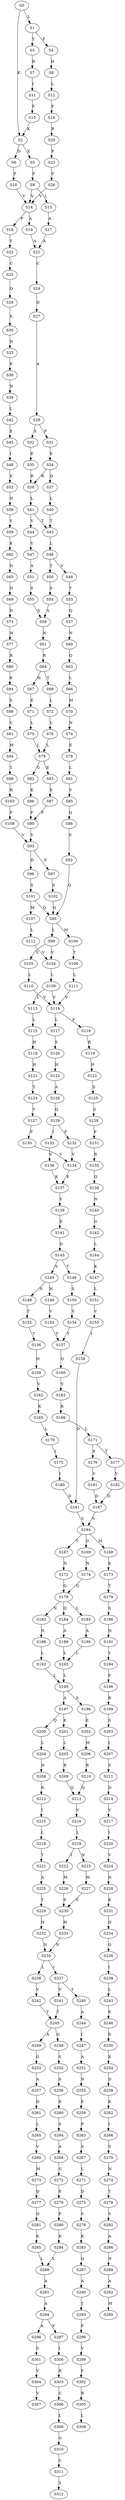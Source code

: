strict digraph  {
	S0 -> S1 [ label = L ];
	S0 -> S2 [ label = K ];
	S1 -> S3 [ label = Y ];
	S1 -> S4 [ label = F ];
	S2 -> S5 [ label = E ];
	S2 -> S6 [ label = D ];
	S3 -> S7 [ label = R ];
	S4 -> S8 [ label = H ];
	S5 -> S9 [ label = F ];
	S6 -> S10 [ label = F ];
	S7 -> S11 [ label = I ];
	S8 -> S12 [ label = L ];
	S9 -> S13 [ label = L ];
	S9 -> S14 [ label = V ];
	S10 -> S14 [ label = V ];
	S11 -> S15 [ label = F ];
	S12 -> S16 [ label = F ];
	S13 -> S17 [ label = A ];
	S14 -> S18 [ label = P ];
	S14 -> S19 [ label = A ];
	S15 -> S2 [ label = K ];
	S16 -> S20 [ label = R ];
	S17 -> S21 [ label = A ];
	S18 -> S22 [ label = V ];
	S19 -> S21 [ label = A ];
	S20 -> S23 [ label = P ];
	S21 -> S24 [ label = C ];
	S22 -> S25 [ label = C ];
	S23 -> S26 [ label = F ];
	S24 -> S27 [ label = D ];
	S25 -> S28 [ label = Q ];
	S26 -> S14 [ label = V ];
	S27 -> S29 [ label = A ];
	S28 -> S30 [ label = E ];
	S29 -> S31 [ label = P ];
	S29 -> S32 [ label = S ];
	S30 -> S33 [ label = N ];
	S31 -> S34 [ label = E ];
	S32 -> S35 [ label = E ];
	S33 -> S36 [ label = E ];
	S34 -> S37 [ label = Q ];
	S34 -> S38 [ label = R ];
	S35 -> S38 [ label = R ];
	S36 -> S39 [ label = N ];
	S37 -> S40 [ label = L ];
	S38 -> S41 [ label = L ];
	S39 -> S42 [ label = L ];
	S40 -> S43 [ label = T ];
	S41 -> S43 [ label = T ];
	S41 -> S44 [ label = V ];
	S42 -> S45 [ label = E ];
	S43 -> S46 [ label = L ];
	S44 -> S47 [ label = V ];
	S45 -> S48 [ label = I ];
	S46 -> S49 [ label = V ];
	S46 -> S50 [ label = T ];
	S47 -> S51 [ label = A ];
	S48 -> S52 [ label = E ];
	S49 -> S53 [ label = T ];
	S50 -> S54 [ label = S ];
	S51 -> S55 [ label = S ];
	S52 -> S56 [ label = N ];
	S53 -> S57 [ label = Q ];
	S54 -> S58 [ label = S ];
	S55 -> S58 [ label = S ];
	S56 -> S59 [ label = V ];
	S57 -> S60 [ label = N ];
	S58 -> S61 [ label = N ];
	S59 -> S62 [ label = K ];
	S60 -> S63 [ label = Q ];
	S61 -> S64 [ label = R ];
	S62 -> S65 [ label = N ];
	S63 -> S66 [ label = L ];
	S64 -> S67 [ label = H ];
	S64 -> S68 [ label = T ];
	S65 -> S69 [ label = N ];
	S66 -> S70 [ label = M ];
	S67 -> S71 [ label = E ];
	S68 -> S72 [ label = L ];
	S69 -> S73 [ label = D ];
	S70 -> S74 [ label = N ];
	S71 -> S75 [ label = L ];
	S72 -> S76 [ label = L ];
	S73 -> S77 [ label = W ];
	S74 -> S78 [ label = E ];
	S75 -> S79 [ label = L ];
	S76 -> S79 [ label = L ];
	S77 -> S80 [ label = R ];
	S78 -> S81 [ label = L ];
	S79 -> S82 [ label = G ];
	S79 -> S83 [ label = E ];
	S80 -> S84 [ label = K ];
	S81 -> S85 [ label = V ];
	S82 -> S86 [ label = E ];
	S83 -> S87 [ label = E ];
	S84 -> S88 [ label = S ];
	S85 -> S89 [ label = Q ];
	S86 -> S90 [ label = F ];
	S87 -> S90 [ label = F ];
	S88 -> S91 [ label = C ];
	S89 -> S92 [ label = S ];
	S90 -> S93 [ label = V ];
	S91 -> S94 [ label = M ];
	S92 -> S95 [ label = Q ];
	S93 -> S96 [ label = D ];
	S93 -> S97 [ label = E ];
	S94 -> S98 [ label = T ];
	S95 -> S99 [ label = L ];
	S95 -> S100 [ label = M ];
	S96 -> S101 [ label = S ];
	S97 -> S102 [ label = S ];
	S98 -> S103 [ label = R ];
	S99 -> S104 [ label = V ];
	S99 -> S105 [ label = S ];
	S100 -> S106 [ label = T ];
	S101 -> S107 [ label = M ];
	S101 -> S95 [ label = Q ];
	S102 -> S95 [ label = Q ];
	S103 -> S108 [ label = F ];
	S104 -> S109 [ label = L ];
	S105 -> S110 [ label = L ];
	S106 -> S111 [ label = L ];
	S107 -> S112 [ label = L ];
	S108 -> S93 [ label = V ];
	S109 -> S113 [ label = L ];
	S109 -> S114 [ label = V ];
	S110 -> S114 [ label = V ];
	S111 -> S114 [ label = V ];
	S112 -> S104 [ label = V ];
	S113 -> S115 [ label = L ];
	S114 -> S116 [ label = F ];
	S114 -> S117 [ label = L ];
	S115 -> S118 [ label = H ];
	S116 -> S119 [ label = R ];
	S117 -> S120 [ label = S ];
	S118 -> S121 [ label = H ];
	S119 -> S122 [ label = H ];
	S120 -> S123 [ label = H ];
	S121 -> S124 [ label = T ];
	S122 -> S125 [ label = S ];
	S123 -> S126 [ label = A ];
	S124 -> S127 [ label = Y ];
	S125 -> S128 [ label = S ];
	S126 -> S129 [ label = Q ];
	S127 -> S130 [ label = F ];
	S128 -> S131 [ label = F ];
	S129 -> S132 [ label = F ];
	S129 -> S133 [ label = I ];
	S130 -> S134 [ label = V ];
	S131 -> S135 [ label = R ];
	S132 -> S134 [ label = V ];
	S133 -> S136 [ label = V ];
	S134 -> S137 [ label = K ];
	S135 -> S138 [ label = Q ];
	S136 -> S137 [ label = K ];
	S137 -> S139 [ label = V ];
	S138 -> S140 [ label = N ];
	S139 -> S141 [ label = E ];
	S140 -> S142 [ label = G ];
	S141 -> S143 [ label = D ];
	S142 -> S144 [ label = L ];
	S143 -> S145 [ label = S ];
	S143 -> S146 [ label = T ];
	S144 -> S147 [ label = K ];
	S145 -> S148 [ label = N ];
	S145 -> S149 [ label = H ];
	S146 -> S150 [ label = S ];
	S147 -> S151 [ label = L ];
	S148 -> S152 [ label = T ];
	S149 -> S153 [ label = V ];
	S150 -> S154 [ label = V ];
	S151 -> S155 [ label = V ];
	S152 -> S156 [ label = T ];
	S153 -> S157 [ label = T ];
	S154 -> S157 [ label = T ];
	S155 -> S158 [ label = I ];
	S156 -> S159 [ label = H ];
	S157 -> S160 [ label = Q ];
	S158 -> S161 [ label = D ];
	S159 -> S162 [ label = V ];
	S160 -> S163 [ label = V ];
	S161 -> S164 [ label = S ];
	S162 -> S165 [ label = K ];
	S163 -> S166 [ label = R ];
	S164 -> S167 [ label = Y ];
	S164 -> S168 [ label = M ];
	S164 -> S169 [ label = G ];
	S165 -> S170 [ label = L ];
	S166 -> S171 [ label = L ];
	S167 -> S172 [ label = N ];
	S168 -> S173 [ label = E ];
	S169 -> S174 [ label = N ];
	S170 -> S175 [ label = I ];
	S171 -> S176 [ label = S ];
	S171 -> S177 [ label = T ];
	S172 -> S178 [ label = G ];
	S173 -> S179 [ label = T ];
	S174 -> S178 [ label = G ];
	S175 -> S180 [ label = I ];
	S176 -> S181 [ label = V ];
	S177 -> S182 [ label = V ];
	S178 -> S183 [ label = N ];
	S178 -> S184 [ label = Q ];
	S178 -> S185 [ label = L ];
	S179 -> S186 [ label = S ];
	S180 -> S161 [ label = D ];
	S181 -> S187 [ label = D ];
	S182 -> S187 [ label = D ];
	S183 -> S188 [ label = N ];
	S184 -> S189 [ label = A ];
	S185 -> S190 [ label = A ];
	S186 -> S191 [ label = N ];
	S187 -> S164 [ label = S ];
	S188 -> S192 [ label = L ];
	S189 -> S193 [ label = L ];
	S190 -> S193 [ label = L ];
	S191 -> S194 [ label = Y ];
	S192 -> S195 [ label = L ];
	S193 -> S195 [ label = L ];
	S194 -> S196 [ label = F ];
	S195 -> S197 [ label = A ];
	S195 -> S198 [ label = S ];
	S196 -> S199 [ label = R ];
	S197 -> S200 [ label = Q ];
	S197 -> S201 [ label = E ];
	S198 -> S202 [ label = E ];
	S199 -> S203 [ label = S ];
	S200 -> S204 [ label = L ];
	S201 -> S205 [ label = L ];
	S202 -> S206 [ label = M ];
	S203 -> S207 [ label = I ];
	S204 -> S208 [ label = H ];
	S205 -> S209 [ label = R ];
	S206 -> S210 [ label = R ];
	S207 -> S211 [ label = S ];
	S208 -> S212 [ label = R ];
	S209 -> S213 [ label = Q ];
	S210 -> S213 [ label = Q ];
	S211 -> S214 [ label = D ];
	S212 -> S215 [ label = I ];
	S213 -> S216 [ label = V ];
	S214 -> S217 [ label = V ];
	S215 -> S218 [ label = L ];
	S216 -> S219 [ label = L ];
	S217 -> S220 [ label = I ];
	S218 -> S221 [ label = T ];
	S219 -> S222 [ label = I ];
	S219 -> S223 [ label = N ];
	S220 -> S224 [ label = V ];
	S221 -> S225 [ label = A ];
	S222 -> S226 [ label = M ];
	S223 -> S227 [ label = M ];
	S224 -> S228 [ label = N ];
	S225 -> S229 [ label = T ];
	S226 -> S230 [ label = S ];
	S227 -> S230 [ label = S ];
	S228 -> S231 [ label = K ];
	S229 -> S232 [ label = H ];
	S230 -> S233 [ label = H ];
	S231 -> S234 [ label = D ];
	S232 -> S235 [ label = N ];
	S233 -> S235 [ label = N ];
	S234 -> S236 [ label = G ];
	S235 -> S237 [ label = I ];
	S235 -> S238 [ label = L ];
	S236 -> S239 [ label = I ];
	S237 -> S240 [ label = T ];
	S237 -> S241 [ label = V ];
	S238 -> S242 [ label = V ];
	S239 -> S243 [ label = L ];
	S240 -> S244 [ label = A ];
	S241 -> S245 [ label = T ];
	S242 -> S245 [ label = T ];
	S243 -> S246 [ label = E ];
	S244 -> S247 [ label = I ];
	S245 -> S248 [ label = G ];
	S245 -> S249 [ label = A ];
	S246 -> S250 [ label = E ];
	S247 -> S251 [ label = A ];
	S248 -> S252 [ label = S ];
	S249 -> S253 [ label = G ];
	S250 -> S254 [ label = K ];
	S251 -> S255 [ label = N ];
	S252 -> S256 [ label = S ];
	S253 -> S257 [ label = A ];
	S254 -> S258 [ label = D ];
	S255 -> S259 [ label = E ];
	S256 -> S260 [ label = E ];
	S257 -> S261 [ label = D ];
	S258 -> S262 [ label = K ];
	S259 -> S263 [ label = P ];
	S260 -> S264 [ label = S ];
	S261 -> S265 [ label = L ];
	S262 -> S266 [ label = I ];
	S263 -> S267 [ label = S ];
	S264 -> S268 [ label = A ];
	S265 -> S269 [ label = V ];
	S266 -> S270 [ label = S ];
	S267 -> S271 [ label = L ];
	S268 -> S272 [ label = G ];
	S269 -> S273 [ label = M ];
	S270 -> S274 [ label = N ];
	S271 -> S275 [ label = D ];
	S272 -> S276 [ label = E ];
	S273 -> S277 [ label = D ];
	S274 -> S278 [ label = T ];
	S275 -> S279 [ label = S ];
	S276 -> S280 [ label = P ];
	S277 -> S281 [ label = Q ];
	S278 -> S282 [ label = S ];
	S279 -> S283 [ label = K ];
	S280 -> S284 [ label = K ];
	S281 -> S285 [ label = K ];
	S282 -> S286 [ label = A ];
	S283 -> S287 [ label = Q ];
	S284 -> S288 [ label = L ];
	S285 -> S288 [ label = L ];
	S286 -> S289 [ label = N ];
	S287 -> S290 [ label = A ];
	S288 -> S291 [ label = A ];
	S289 -> S292 [ label = A ];
	S290 -> S293 [ label = T ];
	S291 -> S294 [ label = A ];
	S292 -> S295 [ label = M ];
	S293 -> S296 [ label = P ];
	S294 -> S297 [ label = P ];
	S294 -> S298 [ label = A ];
	S296 -> S299 [ label = V ];
	S297 -> S300 [ label = I ];
	S298 -> S301 [ label = S ];
	S299 -> S302 [ label = F ];
	S300 -> S303 [ label = R ];
	S301 -> S304 [ label = V ];
	S302 -> S305 [ label = R ];
	S303 -> S306 [ label = C ];
	S304 -> S307 [ label = V ];
	S305 -> S308 [ label = L ];
	S306 -> S309 [ label = L ];
	S309 -> S310 [ label = G ];
	S310 -> S311 [ label = C ];
	S311 -> S312 [ label = S ];
}
